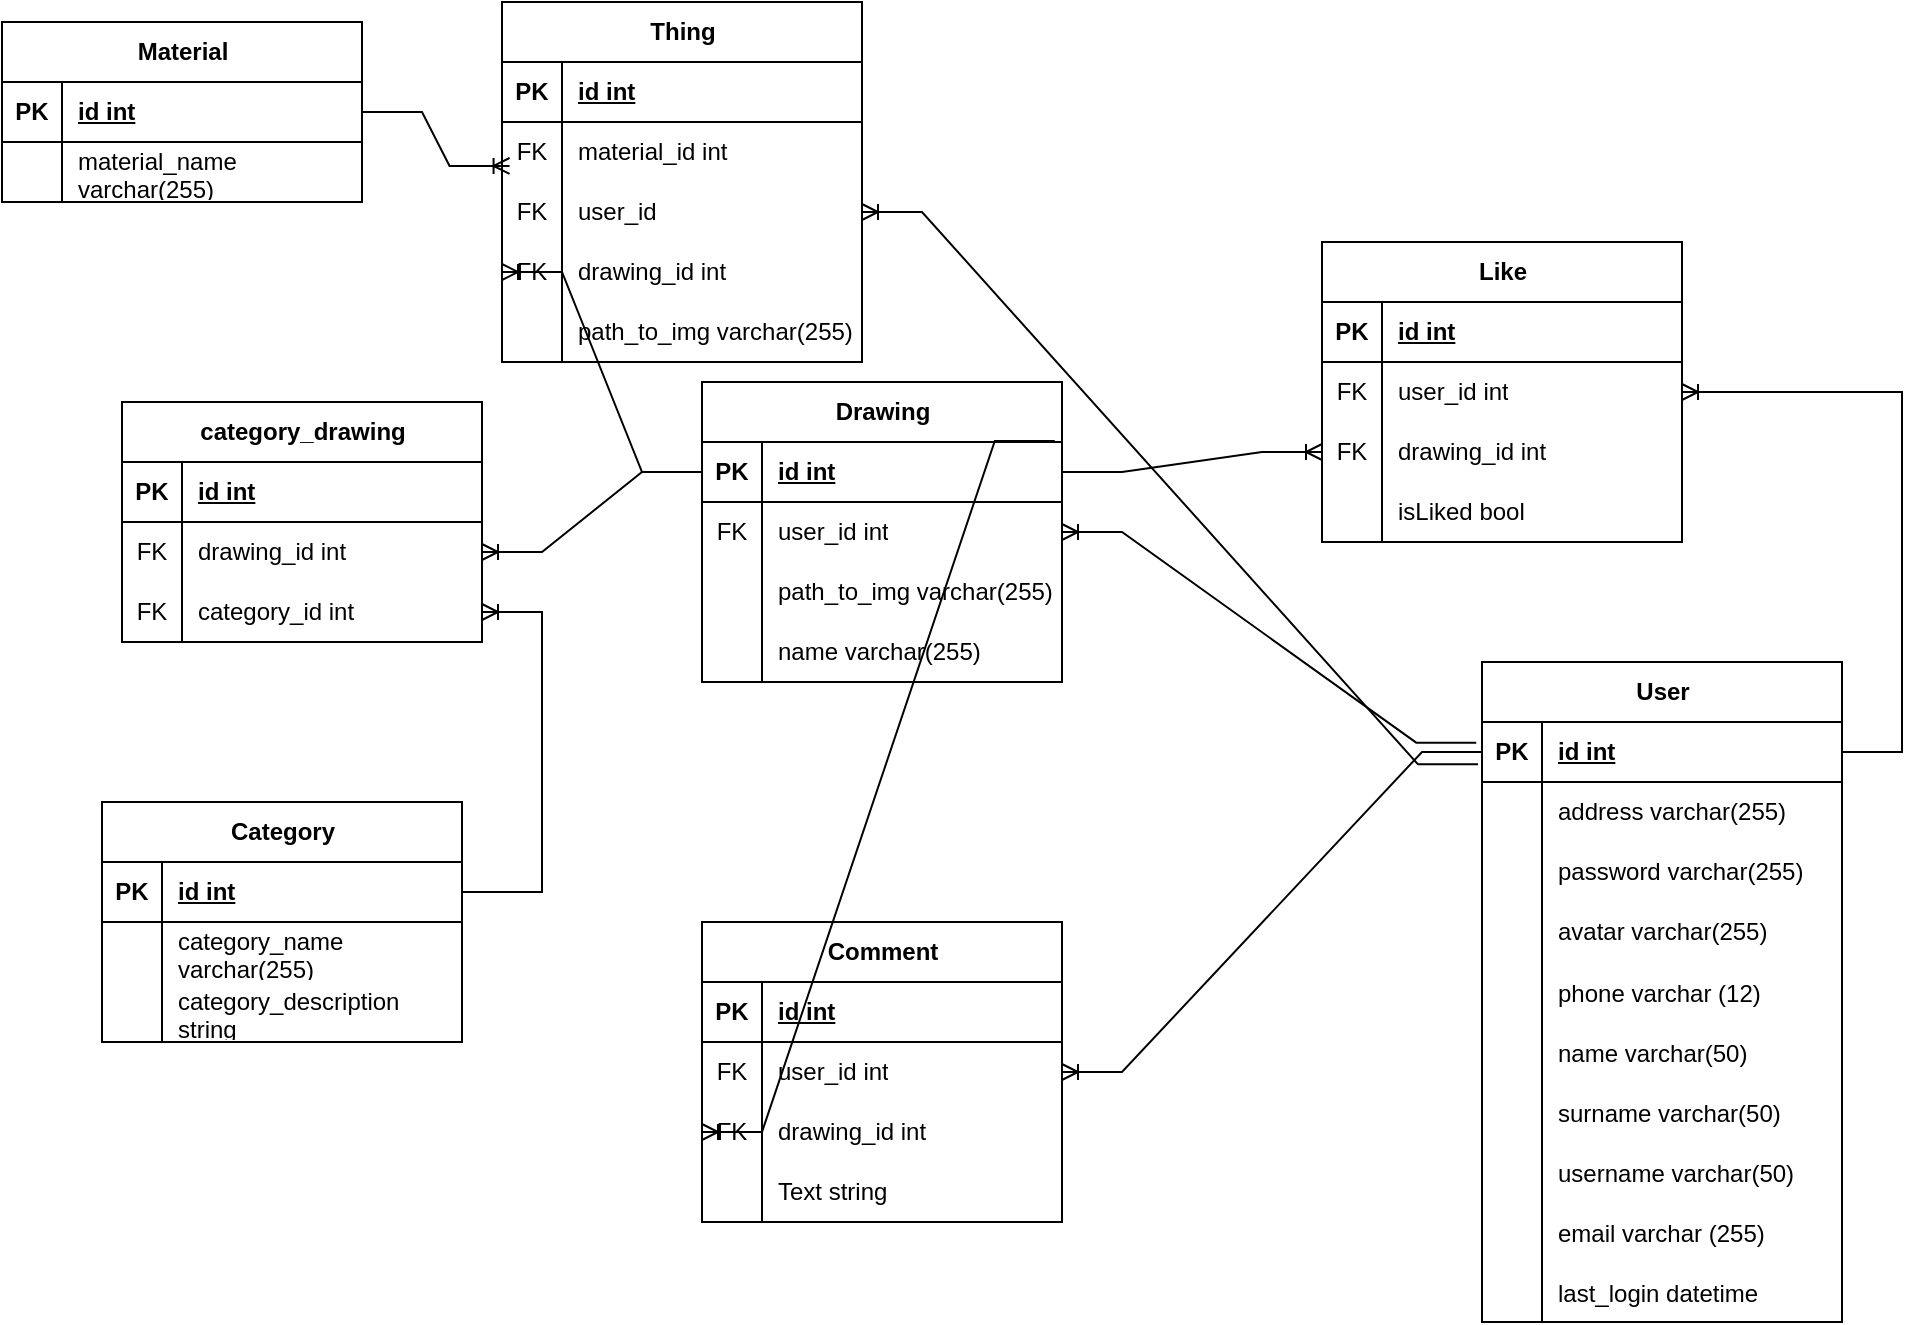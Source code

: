 <mxfile version="26.0.15">
  <diagram name="Страница — 1" id="gGT0NTdE10uBpsWkgNjG">
    <mxGraphModel dx="2022" dy="683" grid="1" gridSize="10" guides="1" tooltips="1" connect="1" arrows="1" fold="1" page="1" pageScale="1" pageWidth="827" pageHeight="1169" math="0" shadow="0">
      <root>
        <mxCell id="0" />
        <mxCell id="1" parent="0" />
        <mxCell id="0yICU6Xle6GQgS2bnFi1-1" value="User" style="shape=table;startSize=30;container=1;collapsible=1;childLayout=tableLayout;fixedRows=1;rowLines=0;fontStyle=1;align=center;resizeLast=1;html=1;" vertex="1" parent="1">
          <mxGeometry x="480" y="440" width="180" height="330" as="geometry" />
        </mxCell>
        <mxCell id="0yICU6Xle6GQgS2bnFi1-2" value="" style="shape=tableRow;horizontal=0;startSize=0;swimlaneHead=0;swimlaneBody=0;fillColor=none;collapsible=0;dropTarget=0;points=[[0,0.5],[1,0.5]];portConstraint=eastwest;top=0;left=0;right=0;bottom=1;" vertex="1" parent="0yICU6Xle6GQgS2bnFi1-1">
          <mxGeometry y="30" width="180" height="30" as="geometry" />
        </mxCell>
        <mxCell id="0yICU6Xle6GQgS2bnFi1-3" value="PK" style="shape=partialRectangle;connectable=0;fillColor=none;top=0;left=0;bottom=0;right=0;fontStyle=1;overflow=hidden;whiteSpace=wrap;html=1;" vertex="1" parent="0yICU6Xle6GQgS2bnFi1-2">
          <mxGeometry width="30" height="30" as="geometry">
            <mxRectangle width="30" height="30" as="alternateBounds" />
          </mxGeometry>
        </mxCell>
        <mxCell id="0yICU6Xle6GQgS2bnFi1-4" value="id int" style="shape=partialRectangle;connectable=0;fillColor=none;top=0;left=0;bottom=0;right=0;align=left;spacingLeft=6;fontStyle=5;overflow=hidden;whiteSpace=wrap;html=1;" vertex="1" parent="0yICU6Xle6GQgS2bnFi1-2">
          <mxGeometry x="30" width="150" height="30" as="geometry">
            <mxRectangle width="150" height="30" as="alternateBounds" />
          </mxGeometry>
        </mxCell>
        <mxCell id="0yICU6Xle6GQgS2bnFi1-5" value="" style="shape=tableRow;horizontal=0;startSize=0;swimlaneHead=0;swimlaneBody=0;fillColor=none;collapsible=0;dropTarget=0;points=[[0,0.5],[1,0.5]];portConstraint=eastwest;top=0;left=0;right=0;bottom=0;" vertex="1" parent="0yICU6Xle6GQgS2bnFi1-1">
          <mxGeometry y="60" width="180" height="30" as="geometry" />
        </mxCell>
        <mxCell id="0yICU6Xle6GQgS2bnFi1-6" value="" style="shape=partialRectangle;connectable=0;fillColor=none;top=0;left=0;bottom=0;right=0;editable=1;overflow=hidden;whiteSpace=wrap;html=1;" vertex="1" parent="0yICU6Xle6GQgS2bnFi1-5">
          <mxGeometry width="30" height="30" as="geometry">
            <mxRectangle width="30" height="30" as="alternateBounds" />
          </mxGeometry>
        </mxCell>
        <mxCell id="0yICU6Xle6GQgS2bnFi1-7" value="address varchar(255)" style="shape=partialRectangle;connectable=0;fillColor=none;top=0;left=0;bottom=0;right=0;align=left;spacingLeft=6;overflow=hidden;whiteSpace=wrap;html=1;" vertex="1" parent="0yICU6Xle6GQgS2bnFi1-5">
          <mxGeometry x="30" width="150" height="30" as="geometry">
            <mxRectangle width="150" height="30" as="alternateBounds" />
          </mxGeometry>
        </mxCell>
        <mxCell id="0yICU6Xle6GQgS2bnFi1-8" value="" style="shape=tableRow;horizontal=0;startSize=0;swimlaneHead=0;swimlaneBody=0;fillColor=none;collapsible=0;dropTarget=0;points=[[0,0.5],[1,0.5]];portConstraint=eastwest;top=0;left=0;right=0;bottom=0;" vertex="1" parent="0yICU6Xle6GQgS2bnFi1-1">
          <mxGeometry y="90" width="180" height="30" as="geometry" />
        </mxCell>
        <mxCell id="0yICU6Xle6GQgS2bnFi1-9" value="" style="shape=partialRectangle;connectable=0;fillColor=none;top=0;left=0;bottom=0;right=0;editable=1;overflow=hidden;whiteSpace=wrap;html=1;" vertex="1" parent="0yICU6Xle6GQgS2bnFi1-8">
          <mxGeometry width="30" height="30" as="geometry">
            <mxRectangle width="30" height="30" as="alternateBounds" />
          </mxGeometry>
        </mxCell>
        <mxCell id="0yICU6Xle6GQgS2bnFi1-10" value="password varchar(255)" style="shape=partialRectangle;connectable=0;fillColor=none;top=0;left=0;bottom=0;right=0;align=left;spacingLeft=6;overflow=hidden;whiteSpace=wrap;html=1;" vertex="1" parent="0yICU6Xle6GQgS2bnFi1-8">
          <mxGeometry x="30" width="150" height="30" as="geometry">
            <mxRectangle width="150" height="30" as="alternateBounds" />
          </mxGeometry>
        </mxCell>
        <mxCell id="0yICU6Xle6GQgS2bnFi1-11" value="" style="shape=tableRow;horizontal=0;startSize=0;swimlaneHead=0;swimlaneBody=0;fillColor=none;collapsible=0;dropTarget=0;points=[[0,0.5],[1,0.5]];portConstraint=eastwest;top=0;left=0;right=0;bottom=0;" vertex="1" parent="0yICU6Xle6GQgS2bnFi1-1">
          <mxGeometry y="120" width="180" height="30" as="geometry" />
        </mxCell>
        <mxCell id="0yICU6Xle6GQgS2bnFi1-12" value="" style="shape=partialRectangle;connectable=0;fillColor=none;top=0;left=0;bottom=0;right=0;editable=1;overflow=hidden;whiteSpace=wrap;html=1;" vertex="1" parent="0yICU6Xle6GQgS2bnFi1-11">
          <mxGeometry width="30" height="30" as="geometry">
            <mxRectangle width="30" height="30" as="alternateBounds" />
          </mxGeometry>
        </mxCell>
        <mxCell id="0yICU6Xle6GQgS2bnFi1-13" value="avatar varchar(255)" style="shape=partialRectangle;connectable=0;fillColor=none;top=0;left=0;bottom=0;right=0;align=left;spacingLeft=6;overflow=hidden;whiteSpace=wrap;html=1;" vertex="1" parent="0yICU6Xle6GQgS2bnFi1-11">
          <mxGeometry x="30" width="150" height="30" as="geometry">
            <mxRectangle width="150" height="30" as="alternateBounds" />
          </mxGeometry>
        </mxCell>
        <mxCell id="0yICU6Xle6GQgS2bnFi1-17" value="" style="shape=tableRow;horizontal=0;startSize=0;swimlaneHead=0;swimlaneBody=0;fillColor=none;collapsible=0;dropTarget=0;points=[[0,0.5],[1,0.5]];portConstraint=eastwest;top=0;left=0;right=0;bottom=0;" vertex="1" parent="0yICU6Xle6GQgS2bnFi1-1">
          <mxGeometry y="150" width="180" height="30" as="geometry" />
        </mxCell>
        <mxCell id="0yICU6Xle6GQgS2bnFi1-18" value="" style="shape=partialRectangle;connectable=0;fillColor=none;top=0;left=0;bottom=0;right=0;editable=1;overflow=hidden;" vertex="1" parent="0yICU6Xle6GQgS2bnFi1-17">
          <mxGeometry width="30" height="30" as="geometry">
            <mxRectangle width="30" height="30" as="alternateBounds" />
          </mxGeometry>
        </mxCell>
        <mxCell id="0yICU6Xle6GQgS2bnFi1-19" value="phone varchar (12)" style="shape=partialRectangle;connectable=0;fillColor=none;top=0;left=0;bottom=0;right=0;align=left;spacingLeft=6;overflow=hidden;" vertex="1" parent="0yICU6Xle6GQgS2bnFi1-17">
          <mxGeometry x="30" width="150" height="30" as="geometry">
            <mxRectangle width="150" height="30" as="alternateBounds" />
          </mxGeometry>
        </mxCell>
        <mxCell id="0yICU6Xle6GQgS2bnFi1-20" value="" style="shape=tableRow;horizontal=0;startSize=0;swimlaneHead=0;swimlaneBody=0;fillColor=none;collapsible=0;dropTarget=0;points=[[0,0.5],[1,0.5]];portConstraint=eastwest;top=0;left=0;right=0;bottom=0;" vertex="1" parent="0yICU6Xle6GQgS2bnFi1-1">
          <mxGeometry y="180" width="180" height="30" as="geometry" />
        </mxCell>
        <mxCell id="0yICU6Xle6GQgS2bnFi1-21" value="" style="shape=partialRectangle;connectable=0;fillColor=none;top=0;left=0;bottom=0;right=0;editable=1;overflow=hidden;" vertex="1" parent="0yICU6Xle6GQgS2bnFi1-20">
          <mxGeometry width="30" height="30" as="geometry">
            <mxRectangle width="30" height="30" as="alternateBounds" />
          </mxGeometry>
        </mxCell>
        <mxCell id="0yICU6Xle6GQgS2bnFi1-22" value="name varchar(50)" style="shape=partialRectangle;connectable=0;fillColor=none;top=0;left=0;bottom=0;right=0;align=left;spacingLeft=6;overflow=hidden;" vertex="1" parent="0yICU6Xle6GQgS2bnFi1-20">
          <mxGeometry x="30" width="150" height="30" as="geometry">
            <mxRectangle width="150" height="30" as="alternateBounds" />
          </mxGeometry>
        </mxCell>
        <mxCell id="0yICU6Xle6GQgS2bnFi1-23" value="" style="shape=tableRow;horizontal=0;startSize=0;swimlaneHead=0;swimlaneBody=0;fillColor=none;collapsible=0;dropTarget=0;points=[[0,0.5],[1,0.5]];portConstraint=eastwest;top=0;left=0;right=0;bottom=0;" vertex="1" parent="0yICU6Xle6GQgS2bnFi1-1">
          <mxGeometry y="210" width="180" height="30" as="geometry" />
        </mxCell>
        <mxCell id="0yICU6Xle6GQgS2bnFi1-24" value="" style="shape=partialRectangle;connectable=0;fillColor=none;top=0;left=0;bottom=0;right=0;editable=1;overflow=hidden;" vertex="1" parent="0yICU6Xle6GQgS2bnFi1-23">
          <mxGeometry width="30" height="30" as="geometry">
            <mxRectangle width="30" height="30" as="alternateBounds" />
          </mxGeometry>
        </mxCell>
        <mxCell id="0yICU6Xle6GQgS2bnFi1-25" value="surname varchar(50)" style="shape=partialRectangle;connectable=0;fillColor=none;top=0;left=0;bottom=0;right=0;align=left;spacingLeft=6;overflow=hidden;" vertex="1" parent="0yICU6Xle6GQgS2bnFi1-23">
          <mxGeometry x="30" width="150" height="30" as="geometry">
            <mxRectangle width="150" height="30" as="alternateBounds" />
          </mxGeometry>
        </mxCell>
        <mxCell id="0yICU6Xle6GQgS2bnFi1-29" value="" style="shape=tableRow;horizontal=0;startSize=0;swimlaneHead=0;swimlaneBody=0;fillColor=none;collapsible=0;dropTarget=0;points=[[0,0.5],[1,0.5]];portConstraint=eastwest;top=0;left=0;right=0;bottom=0;" vertex="1" parent="0yICU6Xle6GQgS2bnFi1-1">
          <mxGeometry y="240" width="180" height="30" as="geometry" />
        </mxCell>
        <mxCell id="0yICU6Xle6GQgS2bnFi1-30" value="" style="shape=partialRectangle;connectable=0;fillColor=none;top=0;left=0;bottom=0;right=0;editable=1;overflow=hidden;" vertex="1" parent="0yICU6Xle6GQgS2bnFi1-29">
          <mxGeometry width="30" height="30" as="geometry">
            <mxRectangle width="30" height="30" as="alternateBounds" />
          </mxGeometry>
        </mxCell>
        <mxCell id="0yICU6Xle6GQgS2bnFi1-31" value="username varchar(50)" style="shape=partialRectangle;connectable=0;fillColor=none;top=0;left=0;bottom=0;right=0;align=left;spacingLeft=6;overflow=hidden;" vertex="1" parent="0yICU6Xle6GQgS2bnFi1-29">
          <mxGeometry x="30" width="150" height="30" as="geometry">
            <mxRectangle width="150" height="30" as="alternateBounds" />
          </mxGeometry>
        </mxCell>
        <mxCell id="0yICU6Xle6GQgS2bnFi1-32" value="" style="shape=tableRow;horizontal=0;startSize=0;swimlaneHead=0;swimlaneBody=0;fillColor=none;collapsible=0;dropTarget=0;points=[[0,0.5],[1,0.5]];portConstraint=eastwest;top=0;left=0;right=0;bottom=0;" vertex="1" parent="0yICU6Xle6GQgS2bnFi1-1">
          <mxGeometry y="270" width="180" height="30" as="geometry" />
        </mxCell>
        <mxCell id="0yICU6Xle6GQgS2bnFi1-33" value="" style="shape=partialRectangle;connectable=0;fillColor=none;top=0;left=0;bottom=0;right=0;editable=1;overflow=hidden;" vertex="1" parent="0yICU6Xle6GQgS2bnFi1-32">
          <mxGeometry width="30" height="30" as="geometry">
            <mxRectangle width="30" height="30" as="alternateBounds" />
          </mxGeometry>
        </mxCell>
        <mxCell id="0yICU6Xle6GQgS2bnFi1-34" value="email varchar (255)" style="shape=partialRectangle;connectable=0;fillColor=none;top=0;left=0;bottom=0;right=0;align=left;spacingLeft=6;overflow=hidden;" vertex="1" parent="0yICU6Xle6GQgS2bnFi1-32">
          <mxGeometry x="30" width="150" height="30" as="geometry">
            <mxRectangle width="150" height="30" as="alternateBounds" />
          </mxGeometry>
        </mxCell>
        <mxCell id="0yICU6Xle6GQgS2bnFi1-44" value="" style="shape=tableRow;horizontal=0;startSize=0;swimlaneHead=0;swimlaneBody=0;fillColor=none;collapsible=0;dropTarget=0;points=[[0,0.5],[1,0.5]];portConstraint=eastwest;top=0;left=0;right=0;bottom=0;" vertex="1" parent="0yICU6Xle6GQgS2bnFi1-1">
          <mxGeometry y="300" width="180" height="30" as="geometry" />
        </mxCell>
        <mxCell id="0yICU6Xle6GQgS2bnFi1-45" value="" style="shape=partialRectangle;connectable=0;fillColor=none;top=0;left=0;bottom=0;right=0;editable=1;overflow=hidden;" vertex="1" parent="0yICU6Xle6GQgS2bnFi1-44">
          <mxGeometry width="30" height="30" as="geometry">
            <mxRectangle width="30" height="30" as="alternateBounds" />
          </mxGeometry>
        </mxCell>
        <mxCell id="0yICU6Xle6GQgS2bnFi1-46" value="last_login datetime" style="shape=partialRectangle;connectable=0;fillColor=none;top=0;left=0;bottom=0;right=0;align=left;spacingLeft=6;overflow=hidden;" vertex="1" parent="0yICU6Xle6GQgS2bnFi1-44">
          <mxGeometry x="30" width="150" height="30" as="geometry">
            <mxRectangle width="150" height="30" as="alternateBounds" />
          </mxGeometry>
        </mxCell>
        <mxCell id="0yICU6Xle6GQgS2bnFi1-47" value="Comment" style="shape=table;startSize=30;container=1;collapsible=1;childLayout=tableLayout;fixedRows=1;rowLines=0;fontStyle=1;align=center;resizeLast=1;html=1;" vertex="1" parent="1">
          <mxGeometry x="90" y="570" width="180" height="150" as="geometry" />
        </mxCell>
        <mxCell id="0yICU6Xle6GQgS2bnFi1-48" value="" style="shape=tableRow;horizontal=0;startSize=0;swimlaneHead=0;swimlaneBody=0;fillColor=none;collapsible=0;dropTarget=0;points=[[0,0.5],[1,0.5]];portConstraint=eastwest;top=0;left=0;right=0;bottom=1;" vertex="1" parent="0yICU6Xle6GQgS2bnFi1-47">
          <mxGeometry y="30" width="180" height="30" as="geometry" />
        </mxCell>
        <mxCell id="0yICU6Xle6GQgS2bnFi1-49" value="PK" style="shape=partialRectangle;connectable=0;fillColor=none;top=0;left=0;bottom=0;right=0;fontStyle=1;overflow=hidden;whiteSpace=wrap;html=1;" vertex="1" parent="0yICU6Xle6GQgS2bnFi1-48">
          <mxGeometry width="30" height="30" as="geometry">
            <mxRectangle width="30" height="30" as="alternateBounds" />
          </mxGeometry>
        </mxCell>
        <mxCell id="0yICU6Xle6GQgS2bnFi1-50" value="id int" style="shape=partialRectangle;connectable=0;fillColor=none;top=0;left=0;bottom=0;right=0;align=left;spacingLeft=6;fontStyle=5;overflow=hidden;whiteSpace=wrap;html=1;" vertex="1" parent="0yICU6Xle6GQgS2bnFi1-48">
          <mxGeometry x="30" width="150" height="30" as="geometry">
            <mxRectangle width="150" height="30" as="alternateBounds" />
          </mxGeometry>
        </mxCell>
        <mxCell id="0yICU6Xle6GQgS2bnFi1-60" value="" style="shape=tableRow;horizontal=0;startSize=0;swimlaneHead=0;swimlaneBody=0;fillColor=none;collapsible=0;dropTarget=0;points=[[0,0.5],[1,0.5]];portConstraint=eastwest;top=0;left=0;right=0;bottom=0;" vertex="1" parent="0yICU6Xle6GQgS2bnFi1-47">
          <mxGeometry y="60" width="180" height="30" as="geometry" />
        </mxCell>
        <mxCell id="0yICU6Xle6GQgS2bnFi1-61" value="FK" style="shape=partialRectangle;connectable=0;fillColor=none;top=0;left=0;bottom=0;right=0;fontStyle=0;overflow=hidden;whiteSpace=wrap;html=1;" vertex="1" parent="0yICU6Xle6GQgS2bnFi1-60">
          <mxGeometry width="30" height="30" as="geometry">
            <mxRectangle width="30" height="30" as="alternateBounds" />
          </mxGeometry>
        </mxCell>
        <mxCell id="0yICU6Xle6GQgS2bnFi1-62" value="user_id int" style="shape=partialRectangle;connectable=0;fillColor=none;top=0;left=0;bottom=0;right=0;align=left;spacingLeft=6;fontStyle=0;overflow=hidden;whiteSpace=wrap;html=1;" vertex="1" parent="0yICU6Xle6GQgS2bnFi1-60">
          <mxGeometry x="30" width="150" height="30" as="geometry">
            <mxRectangle width="150" height="30" as="alternateBounds" />
          </mxGeometry>
        </mxCell>
        <mxCell id="0yICU6Xle6GQgS2bnFi1-63" value="" style="shape=tableRow;horizontal=0;startSize=0;swimlaneHead=0;swimlaneBody=0;fillColor=none;collapsible=0;dropTarget=0;points=[[0,0.5],[1,0.5]];portConstraint=eastwest;top=0;left=0;right=0;bottom=0;" vertex="1" parent="0yICU6Xle6GQgS2bnFi1-47">
          <mxGeometry y="90" width="180" height="30" as="geometry" />
        </mxCell>
        <mxCell id="0yICU6Xle6GQgS2bnFi1-64" value="FK" style="shape=partialRectangle;connectable=0;fillColor=none;top=0;left=0;bottom=0;right=0;fontStyle=0;overflow=hidden;whiteSpace=wrap;html=1;" vertex="1" parent="0yICU6Xle6GQgS2bnFi1-63">
          <mxGeometry width="30" height="30" as="geometry">
            <mxRectangle width="30" height="30" as="alternateBounds" />
          </mxGeometry>
        </mxCell>
        <mxCell id="0yICU6Xle6GQgS2bnFi1-65" value="drawing_id int" style="shape=partialRectangle;connectable=0;fillColor=none;top=0;left=0;bottom=0;right=0;align=left;spacingLeft=6;fontStyle=0;overflow=hidden;whiteSpace=wrap;html=1;" vertex="1" parent="0yICU6Xle6GQgS2bnFi1-63">
          <mxGeometry x="30" width="150" height="30" as="geometry">
            <mxRectangle width="150" height="30" as="alternateBounds" />
          </mxGeometry>
        </mxCell>
        <mxCell id="0yICU6Xle6GQgS2bnFi1-51" value="" style="shape=tableRow;horizontal=0;startSize=0;swimlaneHead=0;swimlaneBody=0;fillColor=none;collapsible=0;dropTarget=0;points=[[0,0.5],[1,0.5]];portConstraint=eastwest;top=0;left=0;right=0;bottom=0;" vertex="1" parent="0yICU6Xle6GQgS2bnFi1-47">
          <mxGeometry y="120" width="180" height="30" as="geometry" />
        </mxCell>
        <mxCell id="0yICU6Xle6GQgS2bnFi1-52" value="" style="shape=partialRectangle;connectable=0;fillColor=none;top=0;left=0;bottom=0;right=0;editable=1;overflow=hidden;whiteSpace=wrap;html=1;" vertex="1" parent="0yICU6Xle6GQgS2bnFi1-51">
          <mxGeometry width="30" height="30" as="geometry">
            <mxRectangle width="30" height="30" as="alternateBounds" />
          </mxGeometry>
        </mxCell>
        <mxCell id="0yICU6Xle6GQgS2bnFi1-53" value="Text string" style="shape=partialRectangle;connectable=0;fillColor=none;top=0;left=0;bottom=0;right=0;align=left;spacingLeft=6;overflow=hidden;whiteSpace=wrap;html=1;" vertex="1" parent="0yICU6Xle6GQgS2bnFi1-51">
          <mxGeometry x="30" width="150" height="30" as="geometry">
            <mxRectangle width="150" height="30" as="alternateBounds" />
          </mxGeometry>
        </mxCell>
        <mxCell id="0yICU6Xle6GQgS2bnFi1-66" value="Thing" style="shape=table;startSize=30;container=1;collapsible=1;childLayout=tableLayout;fixedRows=1;rowLines=0;fontStyle=1;align=center;resizeLast=1;html=1;" vertex="1" parent="1">
          <mxGeometry x="-10" y="110" width="180" height="180" as="geometry" />
        </mxCell>
        <mxCell id="0yICU6Xle6GQgS2bnFi1-67" value="" style="shape=tableRow;horizontal=0;startSize=0;swimlaneHead=0;swimlaneBody=0;fillColor=none;collapsible=0;dropTarget=0;points=[[0,0.5],[1,0.5]];portConstraint=eastwest;top=0;left=0;right=0;bottom=1;" vertex="1" parent="0yICU6Xle6GQgS2bnFi1-66">
          <mxGeometry y="30" width="180" height="30" as="geometry" />
        </mxCell>
        <mxCell id="0yICU6Xle6GQgS2bnFi1-68" value="PK" style="shape=partialRectangle;connectable=0;fillColor=none;top=0;left=0;bottom=0;right=0;fontStyle=1;overflow=hidden;whiteSpace=wrap;html=1;" vertex="1" parent="0yICU6Xle6GQgS2bnFi1-67">
          <mxGeometry width="30" height="30" as="geometry">
            <mxRectangle width="30" height="30" as="alternateBounds" />
          </mxGeometry>
        </mxCell>
        <mxCell id="0yICU6Xle6GQgS2bnFi1-69" value="id int" style="shape=partialRectangle;connectable=0;fillColor=none;top=0;left=0;bottom=0;right=0;align=left;spacingLeft=6;fontStyle=5;overflow=hidden;whiteSpace=wrap;html=1;" vertex="1" parent="0yICU6Xle6GQgS2bnFi1-67">
          <mxGeometry x="30" width="150" height="30" as="geometry">
            <mxRectangle width="150" height="30" as="alternateBounds" />
          </mxGeometry>
        </mxCell>
        <mxCell id="0yICU6Xle6GQgS2bnFi1-79" value="" style="shape=tableRow;horizontal=0;startSize=0;swimlaneHead=0;swimlaneBody=0;fillColor=none;collapsible=0;dropTarget=0;points=[[0,0.5],[1,0.5]];portConstraint=eastwest;top=0;left=0;right=0;bottom=0;" vertex="1" parent="0yICU6Xle6GQgS2bnFi1-66">
          <mxGeometry y="60" width="180" height="30" as="geometry" />
        </mxCell>
        <mxCell id="0yICU6Xle6GQgS2bnFi1-80" value="FK" style="shape=partialRectangle;connectable=0;fillColor=none;top=0;left=0;bottom=0;right=0;fontStyle=0;overflow=hidden;whiteSpace=wrap;html=1;" vertex="1" parent="0yICU6Xle6GQgS2bnFi1-79">
          <mxGeometry width="30" height="30" as="geometry">
            <mxRectangle width="30" height="30" as="alternateBounds" />
          </mxGeometry>
        </mxCell>
        <mxCell id="0yICU6Xle6GQgS2bnFi1-81" value="material_id int" style="shape=partialRectangle;connectable=0;fillColor=none;top=0;left=0;bottom=0;right=0;align=left;spacingLeft=6;fontStyle=0;overflow=hidden;whiteSpace=wrap;html=1;" vertex="1" parent="0yICU6Xle6GQgS2bnFi1-79">
          <mxGeometry x="30" width="150" height="30" as="geometry">
            <mxRectangle width="150" height="30" as="alternateBounds" />
          </mxGeometry>
        </mxCell>
        <mxCell id="0yICU6Xle6GQgS2bnFi1-138" value="" style="shape=tableRow;horizontal=0;startSize=0;swimlaneHead=0;swimlaneBody=0;fillColor=none;collapsible=0;dropTarget=0;points=[[0,0.5],[1,0.5]];portConstraint=eastwest;top=0;left=0;right=0;bottom=0;" vertex="1" parent="0yICU6Xle6GQgS2bnFi1-66">
          <mxGeometry y="90" width="180" height="30" as="geometry" />
        </mxCell>
        <mxCell id="0yICU6Xle6GQgS2bnFi1-139" value="FK" style="shape=partialRectangle;connectable=0;fillColor=none;top=0;left=0;bottom=0;right=0;fontStyle=0;overflow=hidden;whiteSpace=wrap;html=1;" vertex="1" parent="0yICU6Xle6GQgS2bnFi1-138">
          <mxGeometry width="30" height="30" as="geometry">
            <mxRectangle width="30" height="30" as="alternateBounds" />
          </mxGeometry>
        </mxCell>
        <mxCell id="0yICU6Xle6GQgS2bnFi1-140" value="user_id" style="shape=partialRectangle;connectable=0;fillColor=none;top=0;left=0;bottom=0;right=0;align=left;spacingLeft=6;fontStyle=0;overflow=hidden;whiteSpace=wrap;html=1;" vertex="1" parent="0yICU6Xle6GQgS2bnFi1-138">
          <mxGeometry x="30" width="150" height="30" as="geometry">
            <mxRectangle width="150" height="30" as="alternateBounds" />
          </mxGeometry>
        </mxCell>
        <mxCell id="0yICU6Xle6GQgS2bnFi1-82" value="" style="shape=tableRow;horizontal=0;startSize=0;swimlaneHead=0;swimlaneBody=0;fillColor=none;collapsible=0;dropTarget=0;points=[[0,0.5],[1,0.5]];portConstraint=eastwest;top=0;left=0;right=0;bottom=0;" vertex="1" parent="0yICU6Xle6GQgS2bnFi1-66">
          <mxGeometry y="120" width="180" height="30" as="geometry" />
        </mxCell>
        <mxCell id="0yICU6Xle6GQgS2bnFi1-83" value="FK" style="shape=partialRectangle;connectable=0;fillColor=none;top=0;left=0;bottom=0;right=0;fontStyle=0;overflow=hidden;whiteSpace=wrap;html=1;" vertex="1" parent="0yICU6Xle6GQgS2bnFi1-82">
          <mxGeometry width="30" height="30" as="geometry">
            <mxRectangle width="30" height="30" as="alternateBounds" />
          </mxGeometry>
        </mxCell>
        <mxCell id="0yICU6Xle6GQgS2bnFi1-84" value="drawing_id int" style="shape=partialRectangle;connectable=0;fillColor=none;top=0;left=0;bottom=0;right=0;align=left;spacingLeft=6;fontStyle=0;overflow=hidden;whiteSpace=wrap;html=1;" vertex="1" parent="0yICU6Xle6GQgS2bnFi1-82">
          <mxGeometry x="30" width="150" height="30" as="geometry">
            <mxRectangle width="150" height="30" as="alternateBounds" />
          </mxGeometry>
        </mxCell>
        <mxCell id="0yICU6Xle6GQgS2bnFi1-70" value="" style="shape=tableRow;horizontal=0;startSize=0;swimlaneHead=0;swimlaneBody=0;fillColor=none;collapsible=0;dropTarget=0;points=[[0,0.5],[1,0.5]];portConstraint=eastwest;top=0;left=0;right=0;bottom=0;" vertex="1" parent="0yICU6Xle6GQgS2bnFi1-66">
          <mxGeometry y="150" width="180" height="30" as="geometry" />
        </mxCell>
        <mxCell id="0yICU6Xle6GQgS2bnFi1-71" value="" style="shape=partialRectangle;connectable=0;fillColor=none;top=0;left=0;bottom=0;right=0;editable=1;overflow=hidden;whiteSpace=wrap;html=1;" vertex="1" parent="0yICU6Xle6GQgS2bnFi1-70">
          <mxGeometry width="30" height="30" as="geometry">
            <mxRectangle width="30" height="30" as="alternateBounds" />
          </mxGeometry>
        </mxCell>
        <mxCell id="0yICU6Xle6GQgS2bnFi1-72" value="path_to_img varchar(255)" style="shape=partialRectangle;connectable=0;fillColor=none;top=0;left=0;bottom=0;right=0;align=left;spacingLeft=6;overflow=hidden;whiteSpace=wrap;html=1;" vertex="1" parent="0yICU6Xle6GQgS2bnFi1-70">
          <mxGeometry x="30" width="150" height="30" as="geometry">
            <mxRectangle width="150" height="30" as="alternateBounds" />
          </mxGeometry>
        </mxCell>
        <mxCell id="0yICU6Xle6GQgS2bnFi1-85" value="Drawing" style="shape=table;startSize=30;container=1;collapsible=1;childLayout=tableLayout;fixedRows=1;rowLines=0;fontStyle=1;align=center;resizeLast=1;html=1;" vertex="1" parent="1">
          <mxGeometry x="90" y="300" width="180" height="150" as="geometry" />
        </mxCell>
        <mxCell id="0yICU6Xle6GQgS2bnFi1-86" value="" style="shape=tableRow;horizontal=0;startSize=0;swimlaneHead=0;swimlaneBody=0;fillColor=none;collapsible=0;dropTarget=0;points=[[0,0.5],[1,0.5]];portConstraint=eastwest;top=0;left=0;right=0;bottom=1;" vertex="1" parent="0yICU6Xle6GQgS2bnFi1-85">
          <mxGeometry y="30" width="180" height="30" as="geometry" />
        </mxCell>
        <mxCell id="0yICU6Xle6GQgS2bnFi1-87" value="PK" style="shape=partialRectangle;connectable=0;fillColor=none;top=0;left=0;bottom=0;right=0;fontStyle=1;overflow=hidden;whiteSpace=wrap;html=1;" vertex="1" parent="0yICU6Xle6GQgS2bnFi1-86">
          <mxGeometry width="30" height="30" as="geometry">
            <mxRectangle width="30" height="30" as="alternateBounds" />
          </mxGeometry>
        </mxCell>
        <mxCell id="0yICU6Xle6GQgS2bnFi1-88" value="id int" style="shape=partialRectangle;connectable=0;fillColor=none;top=0;left=0;bottom=0;right=0;align=left;spacingLeft=6;fontStyle=5;overflow=hidden;whiteSpace=wrap;html=1;" vertex="1" parent="0yICU6Xle6GQgS2bnFi1-86">
          <mxGeometry x="30" width="150" height="30" as="geometry">
            <mxRectangle width="150" height="30" as="alternateBounds" />
          </mxGeometry>
        </mxCell>
        <mxCell id="0yICU6Xle6GQgS2bnFi1-98" value="" style="shape=tableRow;horizontal=0;startSize=0;swimlaneHead=0;swimlaneBody=0;fillColor=none;collapsible=0;dropTarget=0;points=[[0,0.5],[1,0.5]];portConstraint=eastwest;top=0;left=0;right=0;bottom=0;" vertex="1" parent="0yICU6Xle6GQgS2bnFi1-85">
          <mxGeometry y="60" width="180" height="30" as="geometry" />
        </mxCell>
        <mxCell id="0yICU6Xle6GQgS2bnFi1-99" value="FK" style="shape=partialRectangle;connectable=0;fillColor=none;top=0;left=0;bottom=0;right=0;fontStyle=0;overflow=hidden;whiteSpace=wrap;html=1;" vertex="1" parent="0yICU6Xle6GQgS2bnFi1-98">
          <mxGeometry width="30" height="30" as="geometry">
            <mxRectangle width="30" height="30" as="alternateBounds" />
          </mxGeometry>
        </mxCell>
        <mxCell id="0yICU6Xle6GQgS2bnFi1-100" value="user_id int" style="shape=partialRectangle;connectable=0;fillColor=none;top=0;left=0;bottom=0;right=0;align=left;spacingLeft=6;fontStyle=0;overflow=hidden;whiteSpace=wrap;html=1;" vertex="1" parent="0yICU6Xle6GQgS2bnFi1-98">
          <mxGeometry x="30" width="150" height="30" as="geometry">
            <mxRectangle width="150" height="30" as="alternateBounds" />
          </mxGeometry>
        </mxCell>
        <mxCell id="0yICU6Xle6GQgS2bnFi1-89" value="" style="shape=tableRow;horizontal=0;startSize=0;swimlaneHead=0;swimlaneBody=0;fillColor=none;collapsible=0;dropTarget=0;points=[[0,0.5],[1,0.5]];portConstraint=eastwest;top=0;left=0;right=0;bottom=0;" vertex="1" parent="0yICU6Xle6GQgS2bnFi1-85">
          <mxGeometry y="90" width="180" height="30" as="geometry" />
        </mxCell>
        <mxCell id="0yICU6Xle6GQgS2bnFi1-90" value="" style="shape=partialRectangle;connectable=0;fillColor=none;top=0;left=0;bottom=0;right=0;editable=1;overflow=hidden;whiteSpace=wrap;html=1;" vertex="1" parent="0yICU6Xle6GQgS2bnFi1-89">
          <mxGeometry width="30" height="30" as="geometry">
            <mxRectangle width="30" height="30" as="alternateBounds" />
          </mxGeometry>
        </mxCell>
        <mxCell id="0yICU6Xle6GQgS2bnFi1-91" value="path_to_img varchar(255)" style="shape=partialRectangle;connectable=0;fillColor=none;top=0;left=0;bottom=0;right=0;align=left;spacingLeft=6;overflow=hidden;whiteSpace=wrap;html=1;" vertex="1" parent="0yICU6Xle6GQgS2bnFi1-89">
          <mxGeometry x="30" width="150" height="30" as="geometry">
            <mxRectangle width="150" height="30" as="alternateBounds" />
          </mxGeometry>
        </mxCell>
        <mxCell id="0yICU6Xle6GQgS2bnFi1-92" value="" style="shape=tableRow;horizontal=0;startSize=0;swimlaneHead=0;swimlaneBody=0;fillColor=none;collapsible=0;dropTarget=0;points=[[0,0.5],[1,0.5]];portConstraint=eastwest;top=0;left=0;right=0;bottom=0;" vertex="1" parent="0yICU6Xle6GQgS2bnFi1-85">
          <mxGeometry y="120" width="180" height="30" as="geometry" />
        </mxCell>
        <mxCell id="0yICU6Xle6GQgS2bnFi1-93" value="" style="shape=partialRectangle;connectable=0;fillColor=none;top=0;left=0;bottom=0;right=0;editable=1;overflow=hidden;whiteSpace=wrap;html=1;" vertex="1" parent="0yICU6Xle6GQgS2bnFi1-92">
          <mxGeometry width="30" height="30" as="geometry">
            <mxRectangle width="30" height="30" as="alternateBounds" />
          </mxGeometry>
        </mxCell>
        <mxCell id="0yICU6Xle6GQgS2bnFi1-94" value="name varchar(255)" style="shape=partialRectangle;connectable=0;fillColor=none;top=0;left=0;bottom=0;right=0;align=left;spacingLeft=6;overflow=hidden;whiteSpace=wrap;html=1;" vertex="1" parent="0yICU6Xle6GQgS2bnFi1-92">
          <mxGeometry x="30" width="150" height="30" as="geometry">
            <mxRectangle width="150" height="30" as="alternateBounds" />
          </mxGeometry>
        </mxCell>
        <mxCell id="0yICU6Xle6GQgS2bnFi1-104" value="category_drawing" style="shape=table;startSize=30;container=1;collapsible=1;childLayout=tableLayout;fixedRows=1;rowLines=0;fontStyle=1;align=center;resizeLast=1;html=1;" vertex="1" parent="1">
          <mxGeometry x="-200" y="310" width="180" height="120" as="geometry" />
        </mxCell>
        <mxCell id="0yICU6Xle6GQgS2bnFi1-105" value="" style="shape=tableRow;horizontal=0;startSize=0;swimlaneHead=0;swimlaneBody=0;fillColor=none;collapsible=0;dropTarget=0;points=[[0,0.5],[1,0.5]];portConstraint=eastwest;top=0;left=0;right=0;bottom=1;" vertex="1" parent="0yICU6Xle6GQgS2bnFi1-104">
          <mxGeometry y="30" width="180" height="30" as="geometry" />
        </mxCell>
        <mxCell id="0yICU6Xle6GQgS2bnFi1-106" value="PK" style="shape=partialRectangle;connectable=0;fillColor=none;top=0;left=0;bottom=0;right=0;fontStyle=1;overflow=hidden;whiteSpace=wrap;html=1;" vertex="1" parent="0yICU6Xle6GQgS2bnFi1-105">
          <mxGeometry width="30" height="30" as="geometry">
            <mxRectangle width="30" height="30" as="alternateBounds" />
          </mxGeometry>
        </mxCell>
        <mxCell id="0yICU6Xle6GQgS2bnFi1-107" value="id int" style="shape=partialRectangle;connectable=0;fillColor=none;top=0;left=0;bottom=0;right=0;align=left;spacingLeft=6;fontStyle=5;overflow=hidden;whiteSpace=wrap;html=1;" vertex="1" parent="0yICU6Xle6GQgS2bnFi1-105">
          <mxGeometry x="30" width="150" height="30" as="geometry">
            <mxRectangle width="150" height="30" as="alternateBounds" />
          </mxGeometry>
        </mxCell>
        <mxCell id="0yICU6Xle6GQgS2bnFi1-117" value="" style="shape=tableRow;horizontal=0;startSize=0;swimlaneHead=0;swimlaneBody=0;fillColor=none;collapsible=0;dropTarget=0;points=[[0,0.5],[1,0.5]];portConstraint=eastwest;top=0;left=0;right=0;bottom=0;" vertex="1" parent="0yICU6Xle6GQgS2bnFi1-104">
          <mxGeometry y="60" width="180" height="30" as="geometry" />
        </mxCell>
        <mxCell id="0yICU6Xle6GQgS2bnFi1-118" value="FK" style="shape=partialRectangle;connectable=0;fillColor=none;top=0;left=0;bottom=0;right=0;fontStyle=0;overflow=hidden;whiteSpace=wrap;html=1;" vertex="1" parent="0yICU6Xle6GQgS2bnFi1-117">
          <mxGeometry width="30" height="30" as="geometry">
            <mxRectangle width="30" height="30" as="alternateBounds" />
          </mxGeometry>
        </mxCell>
        <mxCell id="0yICU6Xle6GQgS2bnFi1-119" value="drawing_id int" style="shape=partialRectangle;connectable=0;fillColor=none;top=0;left=0;bottom=0;right=0;align=left;spacingLeft=6;fontStyle=0;overflow=hidden;whiteSpace=wrap;html=1;" vertex="1" parent="0yICU6Xle6GQgS2bnFi1-117">
          <mxGeometry x="30" width="150" height="30" as="geometry">
            <mxRectangle width="150" height="30" as="alternateBounds" />
          </mxGeometry>
        </mxCell>
        <mxCell id="0yICU6Xle6GQgS2bnFi1-120" value="" style="shape=tableRow;horizontal=0;startSize=0;swimlaneHead=0;swimlaneBody=0;fillColor=none;collapsible=0;dropTarget=0;points=[[0,0.5],[1,0.5]];portConstraint=eastwest;top=0;left=0;right=0;bottom=0;" vertex="1" parent="0yICU6Xle6GQgS2bnFi1-104">
          <mxGeometry y="90" width="180" height="30" as="geometry" />
        </mxCell>
        <mxCell id="0yICU6Xle6GQgS2bnFi1-121" value="FK" style="shape=partialRectangle;connectable=0;fillColor=none;top=0;left=0;bottom=0;right=0;fontStyle=0;overflow=hidden;whiteSpace=wrap;html=1;" vertex="1" parent="0yICU6Xle6GQgS2bnFi1-120">
          <mxGeometry width="30" height="30" as="geometry">
            <mxRectangle width="30" height="30" as="alternateBounds" />
          </mxGeometry>
        </mxCell>
        <mxCell id="0yICU6Xle6GQgS2bnFi1-122" value="category_id int" style="shape=partialRectangle;connectable=0;fillColor=none;top=0;left=0;bottom=0;right=0;align=left;spacingLeft=6;fontStyle=0;overflow=hidden;whiteSpace=wrap;html=1;" vertex="1" parent="0yICU6Xle6GQgS2bnFi1-120">
          <mxGeometry x="30" width="150" height="30" as="geometry">
            <mxRectangle width="150" height="30" as="alternateBounds" />
          </mxGeometry>
        </mxCell>
        <mxCell id="0yICU6Xle6GQgS2bnFi1-123" value="Category" style="shape=table;startSize=30;container=1;collapsible=1;childLayout=tableLayout;fixedRows=1;rowLines=0;fontStyle=1;align=center;resizeLast=1;html=1;" vertex="1" parent="1">
          <mxGeometry x="-210" y="510" width="180" height="120" as="geometry" />
        </mxCell>
        <mxCell id="0yICU6Xle6GQgS2bnFi1-124" value="" style="shape=tableRow;horizontal=0;startSize=0;swimlaneHead=0;swimlaneBody=0;fillColor=none;collapsible=0;dropTarget=0;points=[[0,0.5],[1,0.5]];portConstraint=eastwest;top=0;left=0;right=0;bottom=1;" vertex="1" parent="0yICU6Xle6GQgS2bnFi1-123">
          <mxGeometry y="30" width="180" height="30" as="geometry" />
        </mxCell>
        <mxCell id="0yICU6Xle6GQgS2bnFi1-125" value="PK" style="shape=partialRectangle;connectable=0;fillColor=none;top=0;left=0;bottom=0;right=0;fontStyle=1;overflow=hidden;whiteSpace=wrap;html=1;" vertex="1" parent="0yICU6Xle6GQgS2bnFi1-124">
          <mxGeometry width="30" height="30" as="geometry">
            <mxRectangle width="30" height="30" as="alternateBounds" />
          </mxGeometry>
        </mxCell>
        <mxCell id="0yICU6Xle6GQgS2bnFi1-126" value="id int" style="shape=partialRectangle;connectable=0;fillColor=none;top=0;left=0;bottom=0;right=0;align=left;spacingLeft=6;fontStyle=5;overflow=hidden;whiteSpace=wrap;html=1;" vertex="1" parent="0yICU6Xle6GQgS2bnFi1-124">
          <mxGeometry x="30" width="150" height="30" as="geometry">
            <mxRectangle width="150" height="30" as="alternateBounds" />
          </mxGeometry>
        </mxCell>
        <mxCell id="0yICU6Xle6GQgS2bnFi1-127" value="" style="shape=tableRow;horizontal=0;startSize=0;swimlaneHead=0;swimlaneBody=0;fillColor=none;collapsible=0;dropTarget=0;points=[[0,0.5],[1,0.5]];portConstraint=eastwest;top=0;left=0;right=0;bottom=0;" vertex="1" parent="0yICU6Xle6GQgS2bnFi1-123">
          <mxGeometry y="60" width="180" height="30" as="geometry" />
        </mxCell>
        <mxCell id="0yICU6Xle6GQgS2bnFi1-128" value="" style="shape=partialRectangle;connectable=0;fillColor=none;top=0;left=0;bottom=0;right=0;editable=1;overflow=hidden;whiteSpace=wrap;html=1;" vertex="1" parent="0yICU6Xle6GQgS2bnFi1-127">
          <mxGeometry width="30" height="30" as="geometry">
            <mxRectangle width="30" height="30" as="alternateBounds" />
          </mxGeometry>
        </mxCell>
        <mxCell id="0yICU6Xle6GQgS2bnFi1-129" value="category_name varchar(255)" style="shape=partialRectangle;connectable=0;fillColor=none;top=0;left=0;bottom=0;right=0;align=left;spacingLeft=6;overflow=hidden;whiteSpace=wrap;html=1;" vertex="1" parent="0yICU6Xle6GQgS2bnFi1-127">
          <mxGeometry x="30" width="150" height="30" as="geometry">
            <mxRectangle width="150" height="30" as="alternateBounds" />
          </mxGeometry>
        </mxCell>
        <mxCell id="0yICU6Xle6GQgS2bnFi1-130" value="" style="shape=tableRow;horizontal=0;startSize=0;swimlaneHead=0;swimlaneBody=0;fillColor=none;collapsible=0;dropTarget=0;points=[[0,0.5],[1,0.5]];portConstraint=eastwest;top=0;left=0;right=0;bottom=0;" vertex="1" parent="0yICU6Xle6GQgS2bnFi1-123">
          <mxGeometry y="90" width="180" height="30" as="geometry" />
        </mxCell>
        <mxCell id="0yICU6Xle6GQgS2bnFi1-131" value="" style="shape=partialRectangle;connectable=0;fillColor=none;top=0;left=0;bottom=0;right=0;editable=1;overflow=hidden;whiteSpace=wrap;html=1;" vertex="1" parent="0yICU6Xle6GQgS2bnFi1-130">
          <mxGeometry width="30" height="30" as="geometry">
            <mxRectangle width="30" height="30" as="alternateBounds" />
          </mxGeometry>
        </mxCell>
        <mxCell id="0yICU6Xle6GQgS2bnFi1-132" value="category_description string" style="shape=partialRectangle;connectable=0;fillColor=none;top=0;left=0;bottom=0;right=0;align=left;spacingLeft=6;overflow=hidden;whiteSpace=wrap;html=1;" vertex="1" parent="0yICU6Xle6GQgS2bnFi1-130">
          <mxGeometry x="30" width="150" height="30" as="geometry">
            <mxRectangle width="150" height="30" as="alternateBounds" />
          </mxGeometry>
        </mxCell>
        <mxCell id="0yICU6Xle6GQgS2bnFi1-136" value="" style="edgeStyle=entityRelationEdgeStyle;fontSize=12;html=1;endArrow=ERoneToMany;rounded=0;" edge="1" parent="1" source="0yICU6Xle6GQgS2bnFi1-124" target="0yICU6Xle6GQgS2bnFi1-120">
          <mxGeometry width="100" height="100" relative="1" as="geometry">
            <mxPoint x="-30" y="560" as="sourcePoint" />
            <mxPoint x="70" y="460" as="targetPoint" />
          </mxGeometry>
        </mxCell>
        <mxCell id="0yICU6Xle6GQgS2bnFi1-137" value="" style="edgeStyle=entityRelationEdgeStyle;fontSize=12;html=1;endArrow=ERoneToMany;rounded=0;exitX=0;exitY=0.5;exitDx=0;exitDy=0;" edge="1" parent="1" source="0yICU6Xle6GQgS2bnFi1-86" target="0yICU6Xle6GQgS2bnFi1-117">
          <mxGeometry width="100" height="100" relative="1" as="geometry">
            <mxPoint y="340" as="sourcePoint" />
            <mxPoint x="100" y="240" as="targetPoint" />
          </mxGeometry>
        </mxCell>
        <mxCell id="0yICU6Xle6GQgS2bnFi1-141" value="Like" style="shape=table;startSize=30;container=1;collapsible=1;childLayout=tableLayout;fixedRows=1;rowLines=0;fontStyle=1;align=center;resizeLast=1;html=1;" vertex="1" parent="1">
          <mxGeometry x="400" y="230" width="180" height="150" as="geometry" />
        </mxCell>
        <mxCell id="0yICU6Xle6GQgS2bnFi1-142" value="" style="shape=tableRow;horizontal=0;startSize=0;swimlaneHead=0;swimlaneBody=0;fillColor=none;collapsible=0;dropTarget=0;points=[[0,0.5],[1,0.5]];portConstraint=eastwest;top=0;left=0;right=0;bottom=1;" vertex="1" parent="0yICU6Xle6GQgS2bnFi1-141">
          <mxGeometry y="30" width="180" height="30" as="geometry" />
        </mxCell>
        <mxCell id="0yICU6Xle6GQgS2bnFi1-143" value="PK" style="shape=partialRectangle;connectable=0;fillColor=none;top=0;left=0;bottom=0;right=0;fontStyle=1;overflow=hidden;whiteSpace=wrap;html=1;" vertex="1" parent="0yICU6Xle6GQgS2bnFi1-142">
          <mxGeometry width="30" height="30" as="geometry">
            <mxRectangle width="30" height="30" as="alternateBounds" />
          </mxGeometry>
        </mxCell>
        <mxCell id="0yICU6Xle6GQgS2bnFi1-144" value="id int" style="shape=partialRectangle;connectable=0;fillColor=none;top=0;left=0;bottom=0;right=0;align=left;spacingLeft=6;fontStyle=5;overflow=hidden;whiteSpace=wrap;html=1;" vertex="1" parent="0yICU6Xle6GQgS2bnFi1-142">
          <mxGeometry x="30" width="150" height="30" as="geometry">
            <mxRectangle width="150" height="30" as="alternateBounds" />
          </mxGeometry>
        </mxCell>
        <mxCell id="0yICU6Xle6GQgS2bnFi1-157" value="" style="shape=tableRow;horizontal=0;startSize=0;swimlaneHead=0;swimlaneBody=0;fillColor=none;collapsible=0;dropTarget=0;points=[[0,0.5],[1,0.5]];portConstraint=eastwest;top=0;left=0;right=0;bottom=0;" vertex="1" parent="0yICU6Xle6GQgS2bnFi1-141">
          <mxGeometry y="60" width="180" height="30" as="geometry" />
        </mxCell>
        <mxCell id="0yICU6Xle6GQgS2bnFi1-158" value="FK" style="shape=partialRectangle;connectable=0;fillColor=none;top=0;left=0;bottom=0;right=0;fontStyle=0;overflow=hidden;whiteSpace=wrap;html=1;" vertex="1" parent="0yICU6Xle6GQgS2bnFi1-157">
          <mxGeometry width="30" height="30" as="geometry">
            <mxRectangle width="30" height="30" as="alternateBounds" />
          </mxGeometry>
        </mxCell>
        <mxCell id="0yICU6Xle6GQgS2bnFi1-159" value="user_id int" style="shape=partialRectangle;connectable=0;fillColor=none;top=0;left=0;bottom=0;right=0;align=left;spacingLeft=6;fontStyle=0;overflow=hidden;whiteSpace=wrap;html=1;" vertex="1" parent="0yICU6Xle6GQgS2bnFi1-157">
          <mxGeometry x="30" width="150" height="30" as="geometry">
            <mxRectangle width="150" height="30" as="alternateBounds" />
          </mxGeometry>
        </mxCell>
        <mxCell id="0yICU6Xle6GQgS2bnFi1-160" value="" style="shape=tableRow;horizontal=0;startSize=0;swimlaneHead=0;swimlaneBody=0;fillColor=none;collapsible=0;dropTarget=0;points=[[0,0.5],[1,0.5]];portConstraint=eastwest;top=0;left=0;right=0;bottom=0;" vertex="1" parent="0yICU6Xle6GQgS2bnFi1-141">
          <mxGeometry y="90" width="180" height="30" as="geometry" />
        </mxCell>
        <mxCell id="0yICU6Xle6GQgS2bnFi1-161" value="FK" style="shape=partialRectangle;connectable=0;fillColor=none;top=0;left=0;bottom=0;right=0;fontStyle=0;overflow=hidden;whiteSpace=wrap;html=1;" vertex="1" parent="0yICU6Xle6GQgS2bnFi1-160">
          <mxGeometry width="30" height="30" as="geometry">
            <mxRectangle width="30" height="30" as="alternateBounds" />
          </mxGeometry>
        </mxCell>
        <mxCell id="0yICU6Xle6GQgS2bnFi1-162" value="drawing_id int" style="shape=partialRectangle;connectable=0;fillColor=none;top=0;left=0;bottom=0;right=0;align=left;spacingLeft=6;fontStyle=0;overflow=hidden;whiteSpace=wrap;html=1;" vertex="1" parent="0yICU6Xle6GQgS2bnFi1-160">
          <mxGeometry x="30" width="150" height="30" as="geometry">
            <mxRectangle width="150" height="30" as="alternateBounds" />
          </mxGeometry>
        </mxCell>
        <mxCell id="0yICU6Xle6GQgS2bnFi1-145" value="" style="shape=tableRow;horizontal=0;startSize=0;swimlaneHead=0;swimlaneBody=0;fillColor=none;collapsible=0;dropTarget=0;points=[[0,0.5],[1,0.5]];portConstraint=eastwest;top=0;left=0;right=0;bottom=0;" vertex="1" parent="0yICU6Xle6GQgS2bnFi1-141">
          <mxGeometry y="120" width="180" height="30" as="geometry" />
        </mxCell>
        <mxCell id="0yICU6Xle6GQgS2bnFi1-146" value="" style="shape=partialRectangle;connectable=0;fillColor=none;top=0;left=0;bottom=0;right=0;editable=1;overflow=hidden;whiteSpace=wrap;html=1;" vertex="1" parent="0yICU6Xle6GQgS2bnFi1-145">
          <mxGeometry width="30" height="30" as="geometry">
            <mxRectangle width="30" height="30" as="alternateBounds" />
          </mxGeometry>
        </mxCell>
        <mxCell id="0yICU6Xle6GQgS2bnFi1-147" value="isLiked bool" style="shape=partialRectangle;connectable=0;fillColor=none;top=0;left=0;bottom=0;right=0;align=left;spacingLeft=6;overflow=hidden;whiteSpace=wrap;html=1;" vertex="1" parent="0yICU6Xle6GQgS2bnFi1-145">
          <mxGeometry x="30" width="150" height="30" as="geometry">
            <mxRectangle width="150" height="30" as="alternateBounds" />
          </mxGeometry>
        </mxCell>
        <mxCell id="0yICU6Xle6GQgS2bnFi1-163" value="" style="edgeStyle=entityRelationEdgeStyle;fontSize=12;html=1;endArrow=ERoneToMany;rounded=0;" edge="1" parent="1" source="0yICU6Xle6GQgS2bnFi1-2" target="0yICU6Xle6GQgS2bnFi1-157">
          <mxGeometry width="100" height="100" relative="1" as="geometry">
            <mxPoint x="330" y="590" as="sourcePoint" />
            <mxPoint x="430" y="490" as="targetPoint" />
          </mxGeometry>
        </mxCell>
        <mxCell id="0yICU6Xle6GQgS2bnFi1-164" value="" style="edgeStyle=entityRelationEdgeStyle;fontSize=12;html=1;endArrow=ERoneToMany;rounded=0;exitX=-0.016;exitY=0.344;exitDx=0;exitDy=0;exitPerimeter=0;" edge="1" parent="1" source="0yICU6Xle6GQgS2bnFi1-2" target="0yICU6Xle6GQgS2bnFi1-98">
          <mxGeometry width="100" height="100" relative="1" as="geometry">
            <mxPoint x="350" y="550" as="sourcePoint" />
            <mxPoint x="450" y="450" as="targetPoint" />
          </mxGeometry>
        </mxCell>
        <mxCell id="0yICU6Xle6GQgS2bnFi1-165" value="" style="edgeStyle=entityRelationEdgeStyle;fontSize=12;html=1;endArrow=ERoneToMany;rounded=0;exitX=1;exitY=0.5;exitDx=0;exitDy=0;" edge="1" parent="1" source="0yICU6Xle6GQgS2bnFi1-86" target="0yICU6Xle6GQgS2bnFi1-160">
          <mxGeometry width="100" height="100" relative="1" as="geometry">
            <mxPoint x="300" y="530" as="sourcePoint" />
            <mxPoint x="400" y="430" as="targetPoint" />
          </mxGeometry>
        </mxCell>
        <mxCell id="0yICU6Xle6GQgS2bnFi1-166" value="" style="edgeStyle=entityRelationEdgeStyle;fontSize=12;html=1;endArrow=ERoneToMany;rounded=0;exitX=-0.011;exitY=0.706;exitDx=0;exitDy=0;exitPerimeter=0;" edge="1" parent="1" source="0yICU6Xle6GQgS2bnFi1-2" target="0yICU6Xle6GQgS2bnFi1-138">
          <mxGeometry width="100" height="100" relative="1" as="geometry">
            <mxPoint x="310" y="500" as="sourcePoint" />
            <mxPoint x="350" y="440" as="targetPoint" />
          </mxGeometry>
        </mxCell>
        <mxCell id="0yICU6Xle6GQgS2bnFi1-167" value="" style="edgeStyle=entityRelationEdgeStyle;fontSize=12;html=1;endArrow=ERoneToMany;rounded=0;exitX=0;exitY=0.5;exitDx=0;exitDy=0;entryX=1;entryY=0.5;entryDx=0;entryDy=0;" edge="1" parent="1" source="0yICU6Xle6GQgS2bnFi1-2" target="0yICU6Xle6GQgS2bnFi1-60">
          <mxGeometry width="100" height="100" relative="1" as="geometry">
            <mxPoint x="310" y="610" as="sourcePoint" />
            <mxPoint x="410" y="510" as="targetPoint" />
          </mxGeometry>
        </mxCell>
        <mxCell id="0yICU6Xle6GQgS2bnFi1-168" value="" style="edgeStyle=entityRelationEdgeStyle;fontSize=12;html=1;endArrow=ERoneToMany;rounded=0;exitX=0.98;exitY=-0.017;exitDx=0;exitDy=0;entryX=0;entryY=0.5;entryDx=0;entryDy=0;exitPerimeter=0;" edge="1" parent="1" source="0yICU6Xle6GQgS2bnFi1-86" target="0yICU6Xle6GQgS2bnFi1-63">
          <mxGeometry width="100" height="100" relative="1" as="geometry">
            <mxPoint x="300" y="360" as="sourcePoint" />
            <mxPoint x="400" y="260" as="targetPoint" />
          </mxGeometry>
        </mxCell>
        <mxCell id="0yICU6Xle6GQgS2bnFi1-169" value="" style="edgeStyle=entityRelationEdgeStyle;fontSize=12;html=1;endArrow=ERoneToMany;rounded=0;exitX=0;exitY=0.5;exitDx=0;exitDy=0;entryX=0;entryY=0.5;entryDx=0;entryDy=0;" edge="1" parent="1" source="0yICU6Xle6GQgS2bnFi1-86" target="0yICU6Xle6GQgS2bnFi1-82">
          <mxGeometry width="100" height="100" relative="1" as="geometry">
            <mxPoint x="80" y="510" as="sourcePoint" />
            <mxPoint x="180" y="410" as="targetPoint" />
          </mxGeometry>
        </mxCell>
        <mxCell id="0yICU6Xle6GQgS2bnFi1-170" value="Material" style="shape=table;startSize=30;container=1;collapsible=1;childLayout=tableLayout;fixedRows=1;rowLines=0;fontStyle=1;align=center;resizeLast=1;html=1;" vertex="1" parent="1">
          <mxGeometry x="-260" y="120" width="180" height="90" as="geometry" />
        </mxCell>
        <mxCell id="0yICU6Xle6GQgS2bnFi1-171" value="" style="shape=tableRow;horizontal=0;startSize=0;swimlaneHead=0;swimlaneBody=0;fillColor=none;collapsible=0;dropTarget=0;points=[[0,0.5],[1,0.5]];portConstraint=eastwest;top=0;left=0;right=0;bottom=1;" vertex="1" parent="0yICU6Xle6GQgS2bnFi1-170">
          <mxGeometry y="30" width="180" height="30" as="geometry" />
        </mxCell>
        <mxCell id="0yICU6Xle6GQgS2bnFi1-172" value="PK" style="shape=partialRectangle;connectable=0;fillColor=none;top=0;left=0;bottom=0;right=0;fontStyle=1;overflow=hidden;whiteSpace=wrap;html=1;" vertex="1" parent="0yICU6Xle6GQgS2bnFi1-171">
          <mxGeometry width="30" height="30" as="geometry">
            <mxRectangle width="30" height="30" as="alternateBounds" />
          </mxGeometry>
        </mxCell>
        <mxCell id="0yICU6Xle6GQgS2bnFi1-173" value="id int" style="shape=partialRectangle;connectable=0;fillColor=none;top=0;left=0;bottom=0;right=0;align=left;spacingLeft=6;fontStyle=5;overflow=hidden;whiteSpace=wrap;html=1;" vertex="1" parent="0yICU6Xle6GQgS2bnFi1-171">
          <mxGeometry x="30" width="150" height="30" as="geometry">
            <mxRectangle width="150" height="30" as="alternateBounds" />
          </mxGeometry>
        </mxCell>
        <mxCell id="0yICU6Xle6GQgS2bnFi1-174" value="" style="shape=tableRow;horizontal=0;startSize=0;swimlaneHead=0;swimlaneBody=0;fillColor=none;collapsible=0;dropTarget=0;points=[[0,0.5],[1,0.5]];portConstraint=eastwest;top=0;left=0;right=0;bottom=0;" vertex="1" parent="0yICU6Xle6GQgS2bnFi1-170">
          <mxGeometry y="60" width="180" height="30" as="geometry" />
        </mxCell>
        <mxCell id="0yICU6Xle6GQgS2bnFi1-175" value="" style="shape=partialRectangle;connectable=0;fillColor=none;top=0;left=0;bottom=0;right=0;editable=1;overflow=hidden;whiteSpace=wrap;html=1;" vertex="1" parent="0yICU6Xle6GQgS2bnFi1-174">
          <mxGeometry width="30" height="30" as="geometry">
            <mxRectangle width="30" height="30" as="alternateBounds" />
          </mxGeometry>
        </mxCell>
        <mxCell id="0yICU6Xle6GQgS2bnFi1-176" value="material_name varchar(255)" style="shape=partialRectangle;connectable=0;fillColor=none;top=0;left=0;bottom=0;right=0;align=left;spacingLeft=6;overflow=hidden;whiteSpace=wrap;html=1;" vertex="1" parent="0yICU6Xle6GQgS2bnFi1-174">
          <mxGeometry x="30" width="150" height="30" as="geometry">
            <mxRectangle width="150" height="30" as="alternateBounds" />
          </mxGeometry>
        </mxCell>
        <mxCell id="0yICU6Xle6GQgS2bnFi1-183" value="" style="edgeStyle=entityRelationEdgeStyle;fontSize=12;html=1;endArrow=ERoneToMany;rounded=0;exitX=1;exitY=0.5;exitDx=0;exitDy=0;entryX=0.021;entryY=0.733;entryDx=0;entryDy=0;entryPerimeter=0;" edge="1" parent="1" source="0yICU6Xle6GQgS2bnFi1-171" target="0yICU6Xle6GQgS2bnFi1-79">
          <mxGeometry width="100" height="100" relative="1" as="geometry">
            <mxPoint x="-100" y="260" as="sourcePoint" />
            <mxPoint y="160" as="targetPoint" />
          </mxGeometry>
        </mxCell>
      </root>
    </mxGraphModel>
  </diagram>
</mxfile>
